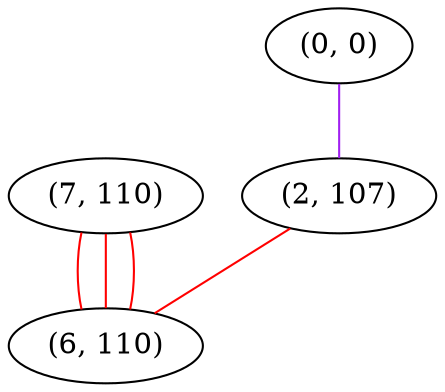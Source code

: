 graph "" {
"(7, 110)";
"(0, 0)";
"(2, 107)";
"(6, 110)";
"(7, 110)" -- "(6, 110)"  [color=red, key=0, weight=1];
"(7, 110)" -- "(6, 110)"  [color=red, key=1, weight=1];
"(7, 110)" -- "(6, 110)"  [color=red, key=2, weight=1];
"(0, 0)" -- "(2, 107)"  [color=purple, key=0, weight=4];
"(2, 107)" -- "(6, 110)"  [color=red, key=0, weight=1];
}
